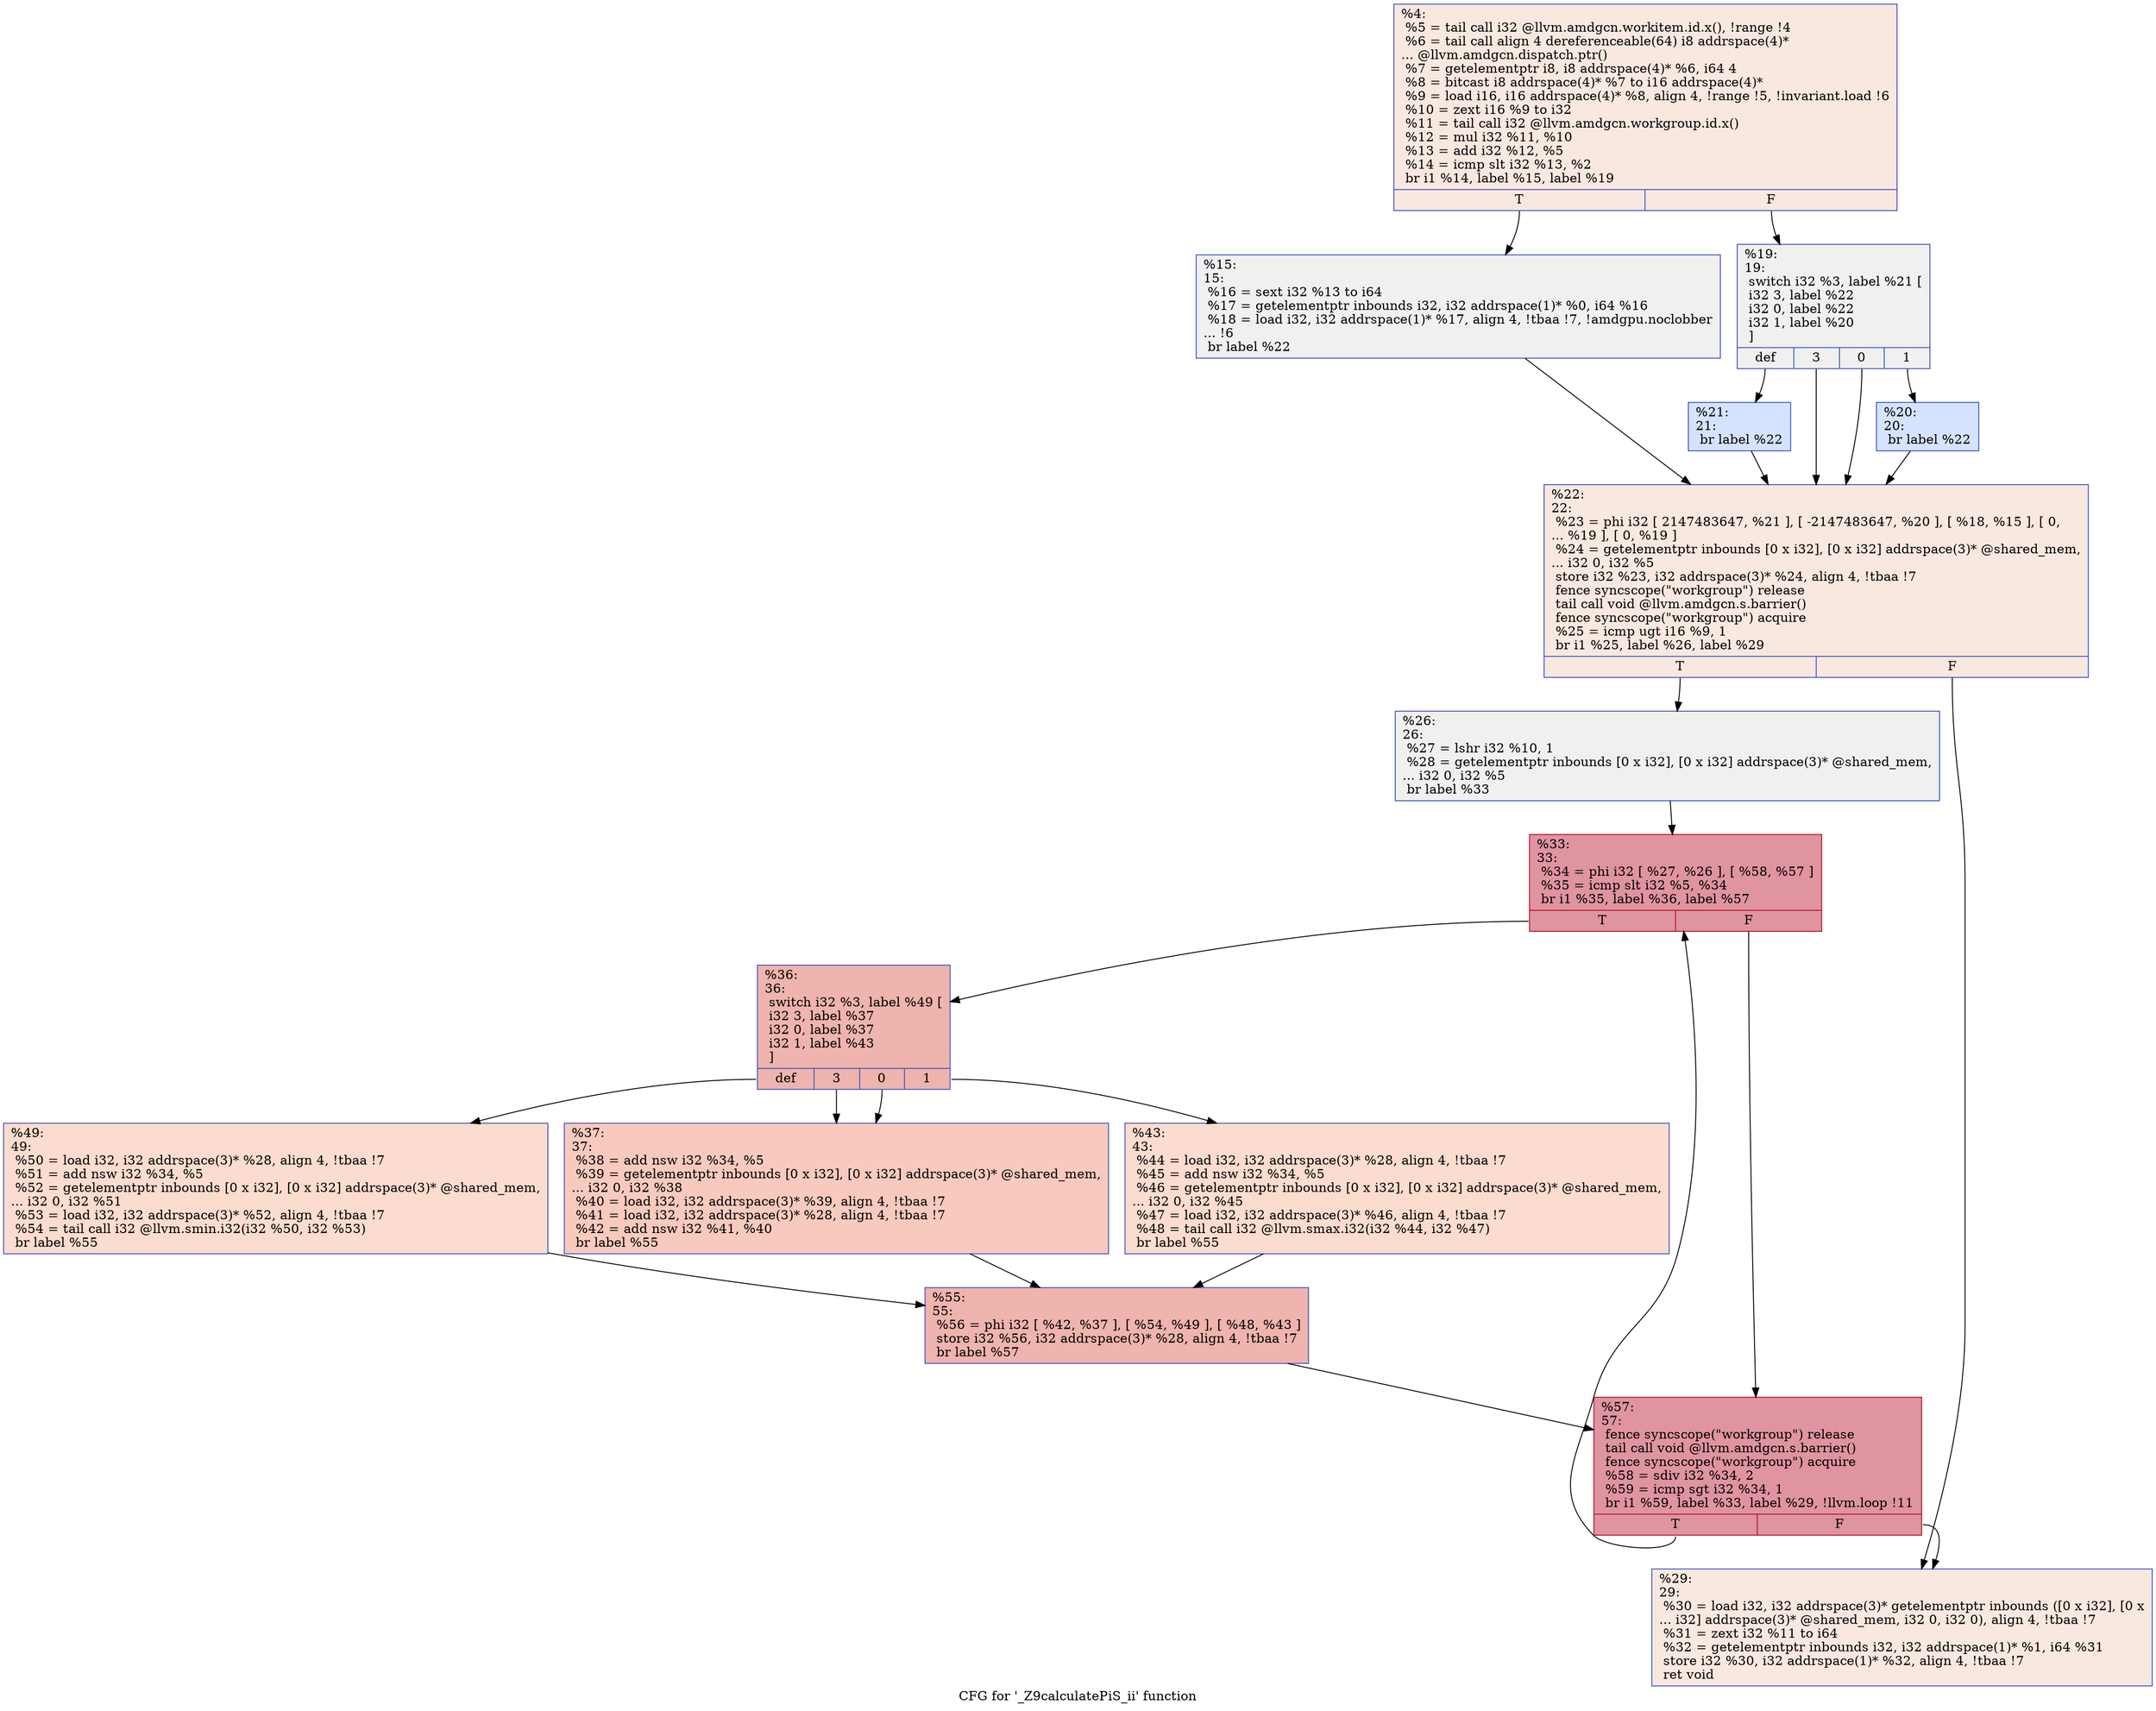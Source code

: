 digraph "CFG for '_Z9calculatePiS_ii' function" {
	label="CFG for '_Z9calculatePiS_ii' function";

	Node0x5b5d580 [shape=record,color="#3d50c3ff", style=filled, fillcolor="#f1ccb870",label="{%4:\l  %5 = tail call i32 @llvm.amdgcn.workitem.id.x(), !range !4\l  %6 = tail call align 4 dereferenceable(64) i8 addrspace(4)*\l... @llvm.amdgcn.dispatch.ptr()\l  %7 = getelementptr i8, i8 addrspace(4)* %6, i64 4\l  %8 = bitcast i8 addrspace(4)* %7 to i16 addrspace(4)*\l  %9 = load i16, i16 addrspace(4)* %8, align 4, !range !5, !invariant.load !6\l  %10 = zext i16 %9 to i32\l  %11 = tail call i32 @llvm.amdgcn.workgroup.id.x()\l  %12 = mul i32 %11, %10\l  %13 = add i32 %12, %5\l  %14 = icmp slt i32 %13, %2\l  br i1 %14, label %15, label %19\l|{<s0>T|<s1>F}}"];
	Node0x5b5d580:s0 -> Node0x5b5f450;
	Node0x5b5d580:s1 -> Node0x5b5f4e0;
	Node0x5b5f450 [shape=record,color="#3d50c3ff", style=filled, fillcolor="#dedcdb70",label="{%15:\l15:                                               \l  %16 = sext i32 %13 to i64\l  %17 = getelementptr inbounds i32, i32 addrspace(1)* %0, i64 %16\l  %18 = load i32, i32 addrspace(1)* %17, align 4, !tbaa !7, !amdgpu.noclobber\l... !6\l  br label %22\l}"];
	Node0x5b5f450 -> Node0x5b60000;
	Node0x5b5f4e0 [shape=record,color="#3d50c3ff", style=filled, fillcolor="#dedcdb70",label="{%19:\l19:                                               \l  switch i32 %3, label %21 [\l    i32 3, label %22\l    i32 0, label %22\l    i32 1, label %20\l  ]\l|{<s0>def|<s1>3|<s2>0|<s3>1}}"];
	Node0x5b5f4e0:s0 -> Node0x5b60100;
	Node0x5b5f4e0:s1 -> Node0x5b60000;
	Node0x5b5f4e0:s2 -> Node0x5b60000;
	Node0x5b5f4e0:s3 -> Node0x5b601b0;
	Node0x5b601b0 [shape=record,color="#3d50c3ff", style=filled, fillcolor="#a1c0ff70",label="{%20:\l20:                                               \l  br label %22\l}"];
	Node0x5b601b0 -> Node0x5b60000;
	Node0x5b60100 [shape=record,color="#3d50c3ff", style=filled, fillcolor="#a1c0ff70",label="{%21:\l21:                                               \l  br label %22\l}"];
	Node0x5b60100 -> Node0x5b60000;
	Node0x5b60000 [shape=record,color="#3d50c3ff", style=filled, fillcolor="#f1ccb870",label="{%22:\l22:                                               \l  %23 = phi i32 [ 2147483647, %21 ], [ -2147483647, %20 ], [ %18, %15 ], [ 0,\l... %19 ], [ 0, %19 ]\l  %24 = getelementptr inbounds [0 x i32], [0 x i32] addrspace(3)* @shared_mem,\l... i32 0, i32 %5\l  store i32 %23, i32 addrspace(3)* %24, align 4, !tbaa !7\l  fence syncscope(\"workgroup\") release\l  tail call void @llvm.amdgcn.s.barrier()\l  fence syncscope(\"workgroup\") acquire\l  %25 = icmp ugt i16 %9, 1\l  br i1 %25, label %26, label %29\l|{<s0>T|<s1>F}}"];
	Node0x5b60000:s0 -> Node0x5b610a0;
	Node0x5b60000:s1 -> Node0x5b610f0;
	Node0x5b610a0 [shape=record,color="#3d50c3ff", style=filled, fillcolor="#dedcdb70",label="{%26:\l26:                                               \l  %27 = lshr i32 %10, 1\l  %28 = getelementptr inbounds [0 x i32], [0 x i32] addrspace(3)* @shared_mem,\l... i32 0, i32 %5\l  br label %33\l}"];
	Node0x5b610a0 -> Node0x5b613b0;
	Node0x5b610f0 [shape=record,color="#3d50c3ff", style=filled, fillcolor="#f1ccb870",label="{%29:\l29:                                               \l  %30 = load i32, i32 addrspace(3)* getelementptr inbounds ([0 x i32], [0 x\l... i32] addrspace(3)* @shared_mem, i32 0, i32 0), align 4, !tbaa !7\l  %31 = zext i32 %11 to i64\l  %32 = getelementptr inbounds i32, i32 addrspace(1)* %1, i64 %31\l  store i32 %30, i32 addrspace(1)* %32, align 4, !tbaa !7\l  ret void\l}"];
	Node0x5b613b0 [shape=record,color="#b70d28ff", style=filled, fillcolor="#b70d2870",label="{%33:\l33:                                               \l  %34 = phi i32 [ %27, %26 ], [ %58, %57 ]\l  %35 = icmp slt i32 %5, %34\l  br i1 %35, label %36, label %57\l|{<s0>T|<s1>F}}"];
	Node0x5b613b0:s0 -> Node0x5b61c30;
	Node0x5b613b0:s1 -> Node0x5b61aa0;
	Node0x5b61c30 [shape=record,color="#3d50c3ff", style=filled, fillcolor="#d8564670",label="{%36:\l36:                                               \l  switch i32 %3, label %49 [\l    i32 3, label %37\l    i32 0, label %37\l    i32 1, label %43\l  ]\l|{<s0>def|<s1>3|<s2>0|<s3>1}}"];
	Node0x5b61c30:s0 -> Node0x5b61d70;
	Node0x5b61c30:s1 -> Node0x5b61dc0;
	Node0x5b61c30:s2 -> Node0x5b61dc0;
	Node0x5b61c30:s3 -> Node0x5b61e50;
	Node0x5b61dc0 [shape=record,color="#3d50c3ff", style=filled, fillcolor="#ef886b70",label="{%37:\l37:                                               \l  %38 = add nsw i32 %34, %5\l  %39 = getelementptr inbounds [0 x i32], [0 x i32] addrspace(3)* @shared_mem,\l... i32 0, i32 %38\l  %40 = load i32, i32 addrspace(3)* %39, align 4, !tbaa !7\l  %41 = load i32, i32 addrspace(3)* %28, align 4, !tbaa !7\l  %42 = add nsw i32 %41, %40\l  br label %55\l}"];
	Node0x5b61dc0 -> Node0x5b62300;
	Node0x5b61e50 [shape=record,color="#3d50c3ff", style=filled, fillcolor="#f7af9170",label="{%43:\l43:                                               \l  %44 = load i32, i32 addrspace(3)* %28, align 4, !tbaa !7\l  %45 = add nsw i32 %34, %5\l  %46 = getelementptr inbounds [0 x i32], [0 x i32] addrspace(3)* @shared_mem,\l... i32 0, i32 %45\l  %47 = load i32, i32 addrspace(3)* %46, align 4, !tbaa !7\l  %48 = tail call i32 @llvm.smax.i32(i32 %44, i32 %47)\l  br label %55\l}"];
	Node0x5b61e50 -> Node0x5b62300;
	Node0x5b61d70 [shape=record,color="#3d50c3ff", style=filled, fillcolor="#f7af9170",label="{%49:\l49:                                               \l  %50 = load i32, i32 addrspace(3)* %28, align 4, !tbaa !7\l  %51 = add nsw i32 %34, %5\l  %52 = getelementptr inbounds [0 x i32], [0 x i32] addrspace(3)* @shared_mem,\l... i32 0, i32 %51\l  %53 = load i32, i32 addrspace(3)* %52, align 4, !tbaa !7\l  %54 = tail call i32 @llvm.smin.i32(i32 %50, i32 %53)\l  br label %55\l}"];
	Node0x5b61d70 -> Node0x5b62300;
	Node0x5b62300 [shape=record,color="#3d50c3ff", style=filled, fillcolor="#d8564670",label="{%55:\l55:                                               \l  %56 = phi i32 [ %42, %37 ], [ %54, %49 ], [ %48, %43 ]\l  store i32 %56, i32 addrspace(3)* %28, align 4, !tbaa !7\l  br label %57\l}"];
	Node0x5b62300 -> Node0x5b61aa0;
	Node0x5b61aa0 [shape=record,color="#b70d28ff", style=filled, fillcolor="#b70d2870",label="{%57:\l57:                                               \l  fence syncscope(\"workgroup\") release\l  tail call void @llvm.amdgcn.s.barrier()\l  fence syncscope(\"workgroup\") acquire\l  %58 = sdiv i32 %34, 2\l  %59 = icmp sgt i32 %34, 1\l  br i1 %59, label %33, label %29, !llvm.loop !11\l|{<s0>T|<s1>F}}"];
	Node0x5b61aa0:s0 -> Node0x5b613b0;
	Node0x5b61aa0:s1 -> Node0x5b610f0;
}
